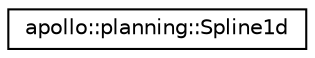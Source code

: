 digraph "Graphical Class Hierarchy"
{
  edge [fontname="Helvetica",fontsize="10",labelfontname="Helvetica",labelfontsize="10"];
  node [fontname="Helvetica",fontsize="10",shape=record];
  rankdir="LR";
  Node1 [label="apollo::planning::Spline1d",height=0.2,width=0.4,color="black", fillcolor="white", style="filled",URL="$classapollo_1_1planning_1_1Spline1d.html"];
}

